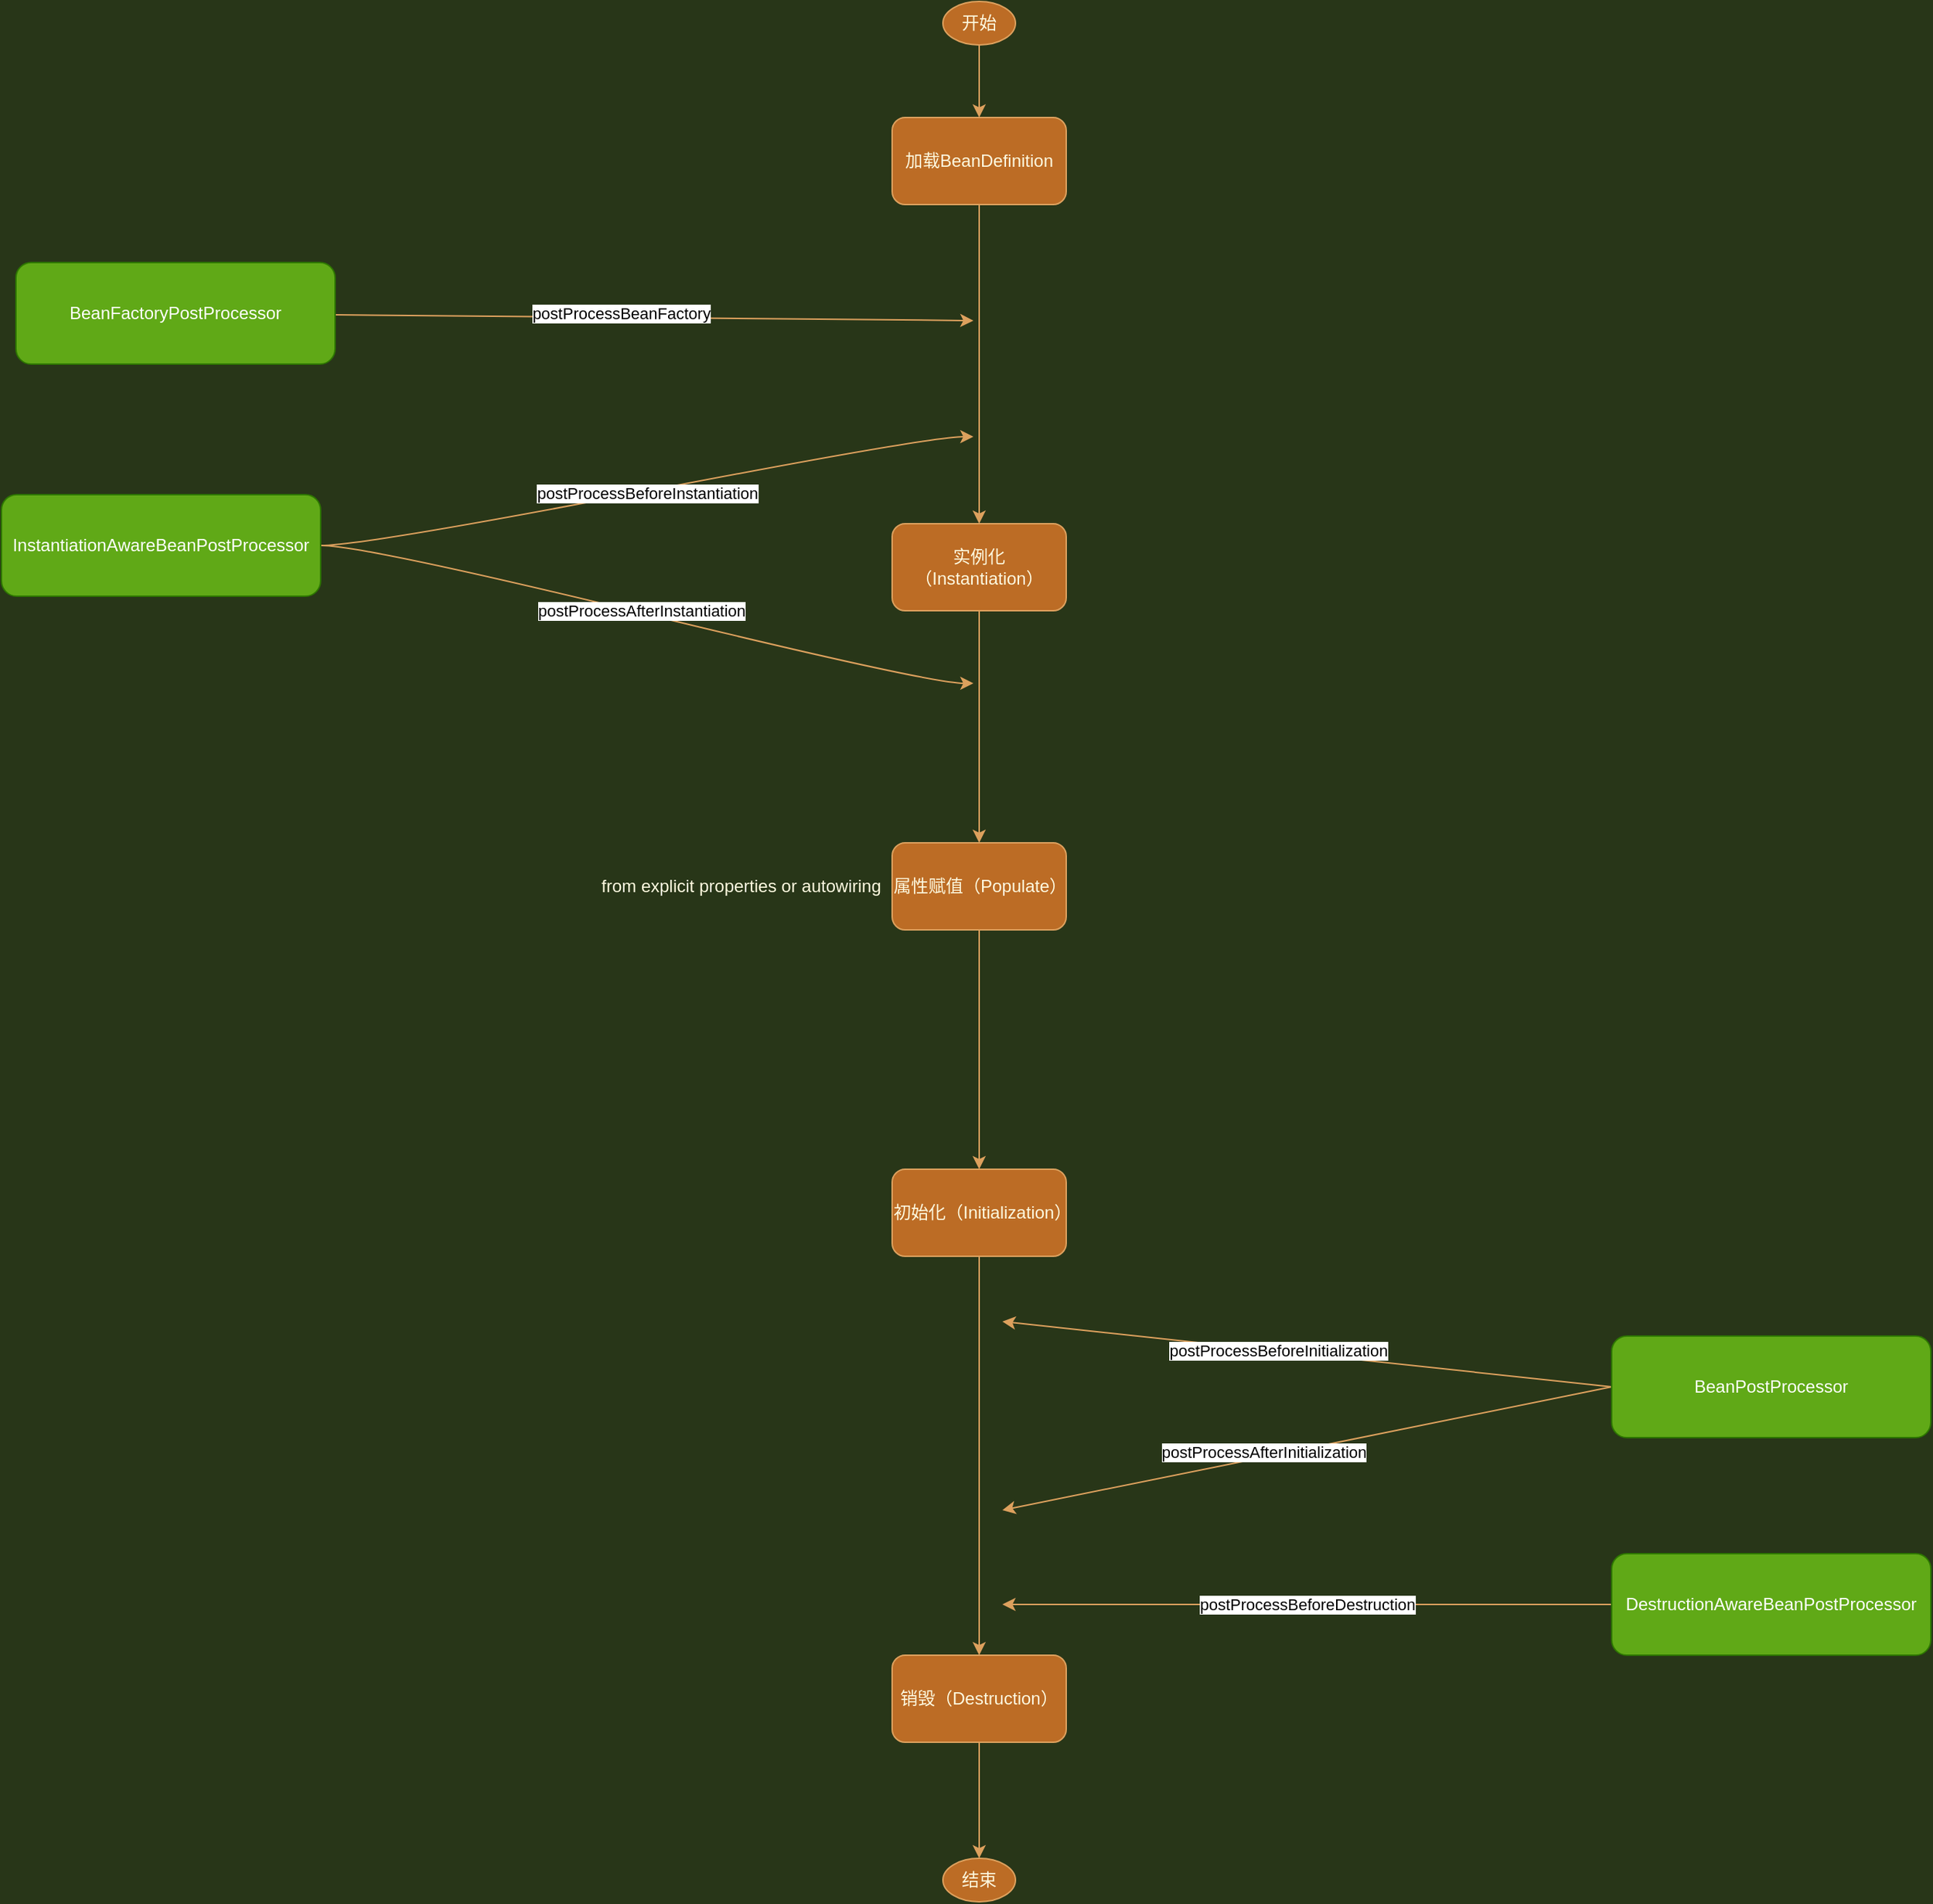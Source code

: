 <mxfile version="13.6.2" type="device"><diagram id="jFnFRQOdhI0aFIILKg-_" name="Page-1"><mxGraphModel dx="2105" dy="1776" grid="1" gridSize="10" guides="1" tooltips="1" connect="1" arrows="1" fold="1" page="1" pageScale="1" pageWidth="827" pageHeight="1169" background="#283618" math="0" shadow="0"><root><mxCell id="0"/><mxCell id="1" parent="0"/><mxCell id="uQo_yDoccNmneJtvmnNu-4" value="" style="edgeStyle=orthogonalEdgeStyle;orthogonalLoop=1;jettySize=auto;html=1;strokeColor=#DDA15E;fontColor=#FEFAE0;labelBackgroundColor=#283618;curved=1;" parent="1" source="uQo_yDoccNmneJtvmnNu-1" target="uQo_yDoccNmneJtvmnNu-3" edge="1"><mxGeometry relative="1" as="geometry"/></mxCell><mxCell id="uQo_yDoccNmneJtvmnNu-1" value="实例化（Instantiation）" style="whiteSpace=wrap;html=1;fillColor=#BC6C25;strokeColor=#DDA15E;fontColor=#FEFAE0;rounded=1;" parent="1" vertex="1"><mxGeometry x="354" y="140" width="120" height="60" as="geometry"/></mxCell><mxCell id="uQo_yDoccNmneJtvmnNu-6" value="" style="edgeStyle=orthogonalEdgeStyle;orthogonalLoop=1;jettySize=auto;html=1;strokeColor=#DDA15E;fontColor=#FEFAE0;labelBackgroundColor=#283618;curved=1;" parent="1" source="uQo_yDoccNmneJtvmnNu-3" target="uQo_yDoccNmneJtvmnNu-5" edge="1"><mxGeometry relative="1" as="geometry"/></mxCell><mxCell id="uQo_yDoccNmneJtvmnNu-3" value="属性赋值（Populate）" style="whiteSpace=wrap;html=1;fillColor=#BC6C25;strokeColor=#DDA15E;fontColor=#FEFAE0;rounded=1;" parent="1" vertex="1"><mxGeometry x="354" y="360" width="120" height="60" as="geometry"/></mxCell><mxCell id="uQo_yDoccNmneJtvmnNu-8" value="" style="edgeStyle=orthogonalEdgeStyle;orthogonalLoop=1;jettySize=auto;html=1;strokeColor=#DDA15E;fontColor=#FEFAE0;labelBackgroundColor=#283618;curved=1;" parent="1" source="uQo_yDoccNmneJtvmnNu-5" target="uQo_yDoccNmneJtvmnNu-7" edge="1"><mxGeometry relative="1" as="geometry"/></mxCell><mxCell id="uQo_yDoccNmneJtvmnNu-5" value="初始化（Initialization）" style="whiteSpace=wrap;html=1;fillColor=#BC6C25;strokeColor=#DDA15E;fontColor=#FEFAE0;rounded=1;" parent="1" vertex="1"><mxGeometry x="354" y="585" width="120" height="60" as="geometry"/></mxCell><mxCell id="uQo_yDoccNmneJtvmnNu-13" style="edgeStyle=orthogonalEdgeStyle;orthogonalLoop=1;jettySize=auto;html=1;entryX=0.5;entryY=0;entryDx=0;entryDy=0;strokeColor=#DDA15E;fontColor=#FEFAE0;labelBackgroundColor=#283618;curved=1;" parent="1" source="uQo_yDoccNmneJtvmnNu-7" target="uQo_yDoccNmneJtvmnNu-12" edge="1"><mxGeometry relative="1" as="geometry"/></mxCell><mxCell id="uQo_yDoccNmneJtvmnNu-7" value="销毁（Destruction）" style="whiteSpace=wrap;html=1;fillColor=#BC6C25;strokeColor=#DDA15E;fontColor=#FEFAE0;rounded=1;" parent="1" vertex="1"><mxGeometry x="354" y="920" width="120" height="60" as="geometry"/></mxCell><mxCell id="uQo_yDoccNmneJtvmnNu-28" value="" style="edgeStyle=orthogonalEdgeStyle;curved=1;rounded=1;orthogonalLoop=1;jettySize=auto;html=1;strokeColor=#DDA15E;fillColor=#BC6C25;fontColor=#FEFAE0;" parent="1" source="uQo_yDoccNmneJtvmnNu-10" target="uQo_yDoccNmneJtvmnNu-27" edge="1"><mxGeometry relative="1" as="geometry"/></mxCell><mxCell id="uQo_yDoccNmneJtvmnNu-10" value="开始" style="ellipse;whiteSpace=wrap;html=1;fillColor=#BC6C25;strokeColor=#DDA15E;fontColor=#FEFAE0;rounded=1;" parent="1" vertex="1"><mxGeometry x="389" y="-220" width="50" height="30" as="geometry"/></mxCell><mxCell id="uQo_yDoccNmneJtvmnNu-12" value="结束" style="ellipse;whiteSpace=wrap;html=1;fillColor=#BC6C25;strokeColor=#DDA15E;fontColor=#FEFAE0;rounded=1;" parent="1" vertex="1"><mxGeometry x="389" y="1060" width="50" height="30" as="geometry"/></mxCell><mxCell id="uQo_yDoccNmneJtvmnNu-15" style="edgeStyle=entityRelationEdgeStyle;orthogonalLoop=1;jettySize=auto;html=1;strokeColor=#DDA15E;fillColor=#BC6C25;fontColor=#FEFAE0;labelBackgroundColor=#283618;curved=1;" parent="1" source="uQo_yDoccNmneJtvmnNu-14" edge="1"><mxGeometry relative="1" as="geometry"><mxPoint x="410" y="80" as="targetPoint"/></mxGeometry></mxCell><mxCell id="uQo_yDoccNmneJtvmnNu-17" value="postProcessBeforeInstantiation" style="edgeLabel;html=1;align=center;verticalAlign=middle;resizable=0;points=[];labelBackgroundColor=#ffffff;rounded=1;" parent="uQo_yDoccNmneJtvmnNu-15" vertex="1" connectable="0"><mxGeometry x="-0.036" relative="1" as="geometry"><mxPoint x="7.61" as="offset"/></mxGeometry></mxCell><mxCell id="uQo_yDoccNmneJtvmnNu-18" style="edgeStyle=entityRelationEdgeStyle;orthogonalLoop=1;jettySize=auto;html=1;strokeColor=#DDA15E;fillColor=#BC6C25;fontColor=#FEFAE0;labelBackgroundColor=#283618;curved=1;" parent="1" source="uQo_yDoccNmneJtvmnNu-14" edge="1"><mxGeometry relative="1" as="geometry"><mxPoint x="410" y="250" as="targetPoint"/></mxGeometry></mxCell><mxCell id="uQo_yDoccNmneJtvmnNu-20" value="postProcessAfterInstantiation" style="edgeLabel;html=1;align=center;verticalAlign=middle;resizable=0;points=[];labelBackgroundColor=#ffffff;rounded=1;" parent="uQo_yDoccNmneJtvmnNu-18" vertex="1" connectable="0"><mxGeometry x="-0.192" y="-1" relative="1" as="geometry"><mxPoint x="38.67" y="7.11" as="offset"/></mxGeometry></mxCell><mxCell id="uQo_yDoccNmneJtvmnNu-14" value="InstantiationAwareBeanPostProcessor" style="whiteSpace=wrap;html=1;strokeColor=#2D7600;fillColor=#60a917;rounded=1;fontColor=#ffffff;" parent="1" vertex="1"><mxGeometry x="-260" y="120" width="220" height="70" as="geometry"/></mxCell><mxCell id="uQo_yDoccNmneJtvmnNu-23" style="rounded=1;orthogonalLoop=1;jettySize=auto;html=1;strokeColor=#DDA15E;fillColor=#BC6C25;fontColor=#FEFAE0;exitX=0;exitY=0.5;exitDx=0;exitDy=0;" parent="1" source="uQo_yDoccNmneJtvmnNu-21" edge="1"><mxGeometry relative="1" as="geometry"><mxPoint x="430" y="690" as="targetPoint"/></mxGeometry></mxCell><mxCell id="uQo_yDoccNmneJtvmnNu-25" value="postProcessBeforeInitialization" style="edgeLabel;html=1;align=center;verticalAlign=middle;resizable=0;points=[];labelBackgroundColor=#ffffff;" parent="uQo_yDoccNmneJtvmnNu-23" vertex="1" connectable="0"><mxGeometry x="0.1" y="6" relative="1" as="geometry"><mxPoint x="1.32" y="-6.25" as="offset"/></mxGeometry></mxCell><mxCell id="uQo_yDoccNmneJtvmnNu-24" style="rounded=1;orthogonalLoop=1;jettySize=auto;html=1;strokeColor=#DDA15E;fillColor=#BC6C25;fontColor=#FEFAE0;exitX=0;exitY=0.5;exitDx=0;exitDy=0;" parent="1" source="uQo_yDoccNmneJtvmnNu-21" edge="1"><mxGeometry relative="1" as="geometry"><mxPoint x="430" y="820" as="targetPoint"/></mxGeometry></mxCell><mxCell id="uQo_yDoccNmneJtvmnNu-26" value="postProcessAfterInitialization" style="edgeLabel;html=1;align=center;verticalAlign=middle;resizable=0;points=[];labelBackgroundColor=#ffffff;" parent="uQo_yDoccNmneJtvmnNu-24" vertex="1" connectable="0"><mxGeometry x="0.172" y="-11" relative="1" as="geometry"><mxPoint x="8.19" y="5.99" as="offset"/></mxGeometry></mxCell><mxCell id="uQo_yDoccNmneJtvmnNu-21" value="BeanPostProcessor" style="whiteSpace=wrap;html=1;strokeColor=#2D7600;fillColor=#60a917;fontColor=#ffffff;rounded=1;" parent="1" vertex="1"><mxGeometry x="850" y="700" width="220" height="70" as="geometry"/></mxCell><mxCell id="uQo_yDoccNmneJtvmnNu-29" style="edgeStyle=orthogonalEdgeStyle;curved=1;rounded=1;orthogonalLoop=1;jettySize=auto;html=1;entryX=0.5;entryY=0;entryDx=0;entryDy=0;strokeColor=#DDA15E;fillColor=#BC6C25;fontColor=#FEFAE0;" parent="1" source="uQo_yDoccNmneJtvmnNu-27" target="uQo_yDoccNmneJtvmnNu-1" edge="1"><mxGeometry relative="1" as="geometry"/></mxCell><mxCell id="uQo_yDoccNmneJtvmnNu-27" value="加载BeanDefinition" style="whiteSpace=wrap;html=1;rounded=1;fontColor=#FEFAE0;strokeColor=#DDA15E;fillColor=#BC6C25;" parent="1" vertex="1"><mxGeometry x="354" y="-140" width="120" height="60" as="geometry"/></mxCell><mxCell id="uQo_yDoccNmneJtvmnNu-31" style="rounded=1;orthogonalLoop=1;jettySize=auto;html=1;strokeColor=#DDA15E;fillColor=#BC6C25;fontColor=#FEFAE0;" parent="1" source="uQo_yDoccNmneJtvmnNu-30" edge="1"><mxGeometry relative="1" as="geometry"><mxPoint x="410" as="targetPoint"/></mxGeometry></mxCell><mxCell id="uQo_yDoccNmneJtvmnNu-33" value="postProcessBeanFactory" style="edgeLabel;html=1;align=center;verticalAlign=middle;resizable=0;points=[];labelBackgroundColor=#ffffff;" parent="uQo_yDoccNmneJtvmnNu-31" vertex="1" connectable="0"><mxGeometry x="-0.104" y="-1" relative="1" as="geometry"><mxPoint y="-3.79" as="offset"/></mxGeometry></mxCell><mxCell id="uQo_yDoccNmneJtvmnNu-30" value="BeanFactoryPostProcessor" style="whiteSpace=wrap;html=1;strokeColor=#2D7600;fillColor=#60a917;fontColor=#ffffff;rounded=1;" parent="1" vertex="1"><mxGeometry x="-250" y="-40" width="220" height="70" as="geometry"/></mxCell><mxCell id="uQo_yDoccNmneJtvmnNu-37" value="from explicit properties or autowiring" style="text;html=1;strokeColor=none;fillColor=none;align=center;verticalAlign=middle;whiteSpace=wrap;rounded=0;labelBackgroundColor=none;fontColor=#FEFAE0;" parent="1" vertex="1"><mxGeometry x="120" y="380" width="260" height="20" as="geometry"/></mxCell><mxCell id="Wax3PDsH3EHfMPQO9-_9-2" value="postProcessBeforeDestruction" style="edgeStyle=orthogonalEdgeStyle;rounded=0;orthogonalLoop=1;jettySize=auto;html=1;strokeColor=#DDA15E;" edge="1" parent="1" source="Wax3PDsH3EHfMPQO9-_9-1"><mxGeometry relative="1" as="geometry"><mxPoint x="430" y="885" as="targetPoint"/></mxGeometry></mxCell><mxCell id="Wax3PDsH3EHfMPQO9-_9-1" value="DestructionAwareBeanPostProcessor" style="whiteSpace=wrap;html=1;strokeColor=#2D7600;fillColor=#60a917;fontColor=#ffffff;rounded=1;" vertex="1" parent="1"><mxGeometry x="850" y="850" width="220" height="70" as="geometry"/></mxCell></root></mxGraphModel></diagram></mxfile>